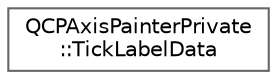 digraph "Graphical Class Hierarchy"
{
 // LATEX_PDF_SIZE
  bgcolor="transparent";
  edge [fontname=Helvetica,fontsize=10,labelfontname=Helvetica,labelfontsize=10];
  node [fontname=Helvetica,fontsize=10,shape=box,height=0.2,width=0.4];
  rankdir="LR";
  Node0 [id="Node000000",label="QCPAxisPainterPrivate\l::TickLabelData",height=0.2,width=0.4,color="grey40", fillcolor="white", style="filled",URL="$d4/d35/structQCPAxisPainterPrivate_1_1TickLabelData.html",tooltip=" "];
}

